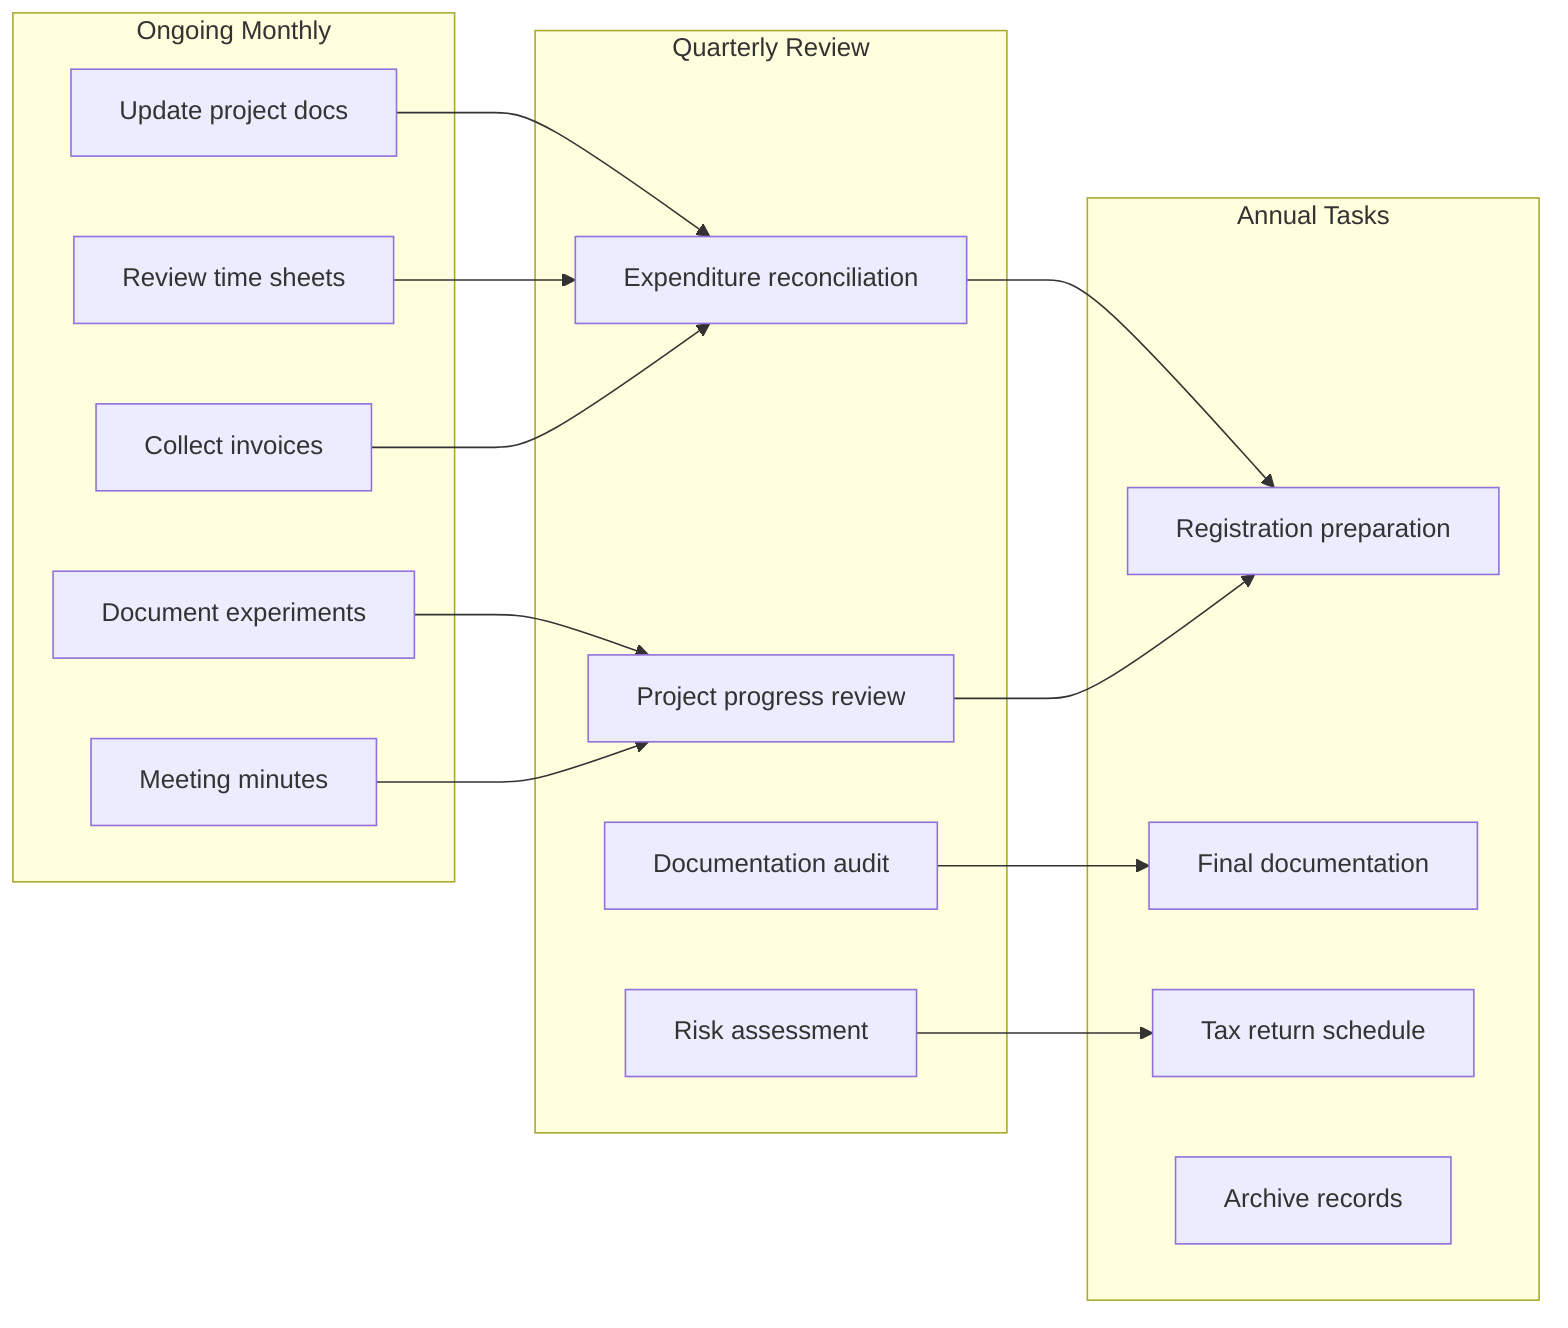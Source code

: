 flowchart LR
    subgraph OM["Ongoing Monthly"]
        M1["Update project docs"]
        M2["Review time sheets"]
        M3["Collect invoices"]
        M4["Document experiments"]
        M5["Meeting minutes"]
    end
    
    subgraph QR["Quarterly Review"]
        Q1["Expenditure reconciliation"]
        Q2["Project progress review"]
        Q3["Documentation audit"]
        Q4["Risk assessment"]
    end
    
    subgraph AT["Annual Tasks"]
        A1["Registration preparation"]
        A2["Final documentation"]
        A3["Tax return schedule"]
        A4["Archive records"]
    end
    
    M1 --> Q1
    M2 --> Q1
    M3 --> Q1
    M4 --> Q2
    M5 --> Q2
    
    Q1 --> A1
    Q2 --> A1
    Q3 --> A2
    Q4 --> A3
